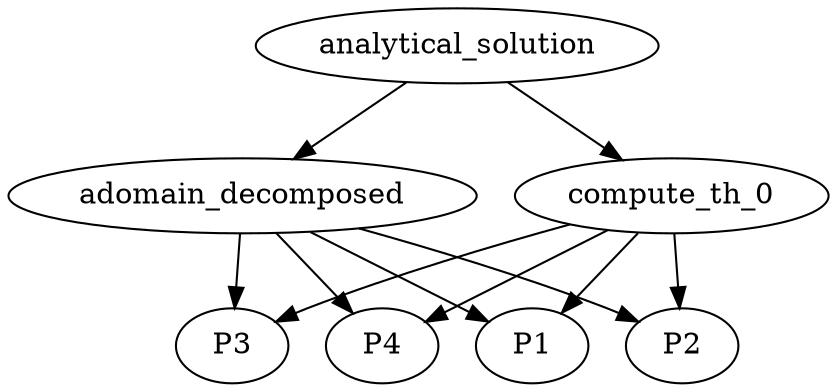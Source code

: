 /* Created by mdot for Matlab */
digraph m2html {
  adomain_decomposed -> P1;
  adomain_decomposed -> P2;
  adomain_decomposed -> P3;
  adomain_decomposed -> P4;
  analytical_solution -> adomain_decomposed;
  analytical_solution -> compute_th_0;
  compute_th_0 -> P1;
  compute_th_0 -> P2;
  compute_th_0 -> P3;
  compute_th_0 -> P4;

  P1 [URL="P1.html"];
  P2 [URL="P2.html"];
  P3 [URL="P3.html"];
  P4 [URL="P4.html"];
  adomain_decomposed [URL="adomain_decomposed.html"];
  analytical_solution [URL="analytical_solution.html"];
  compute_th_0 [URL="compute_th_0.html"];
}